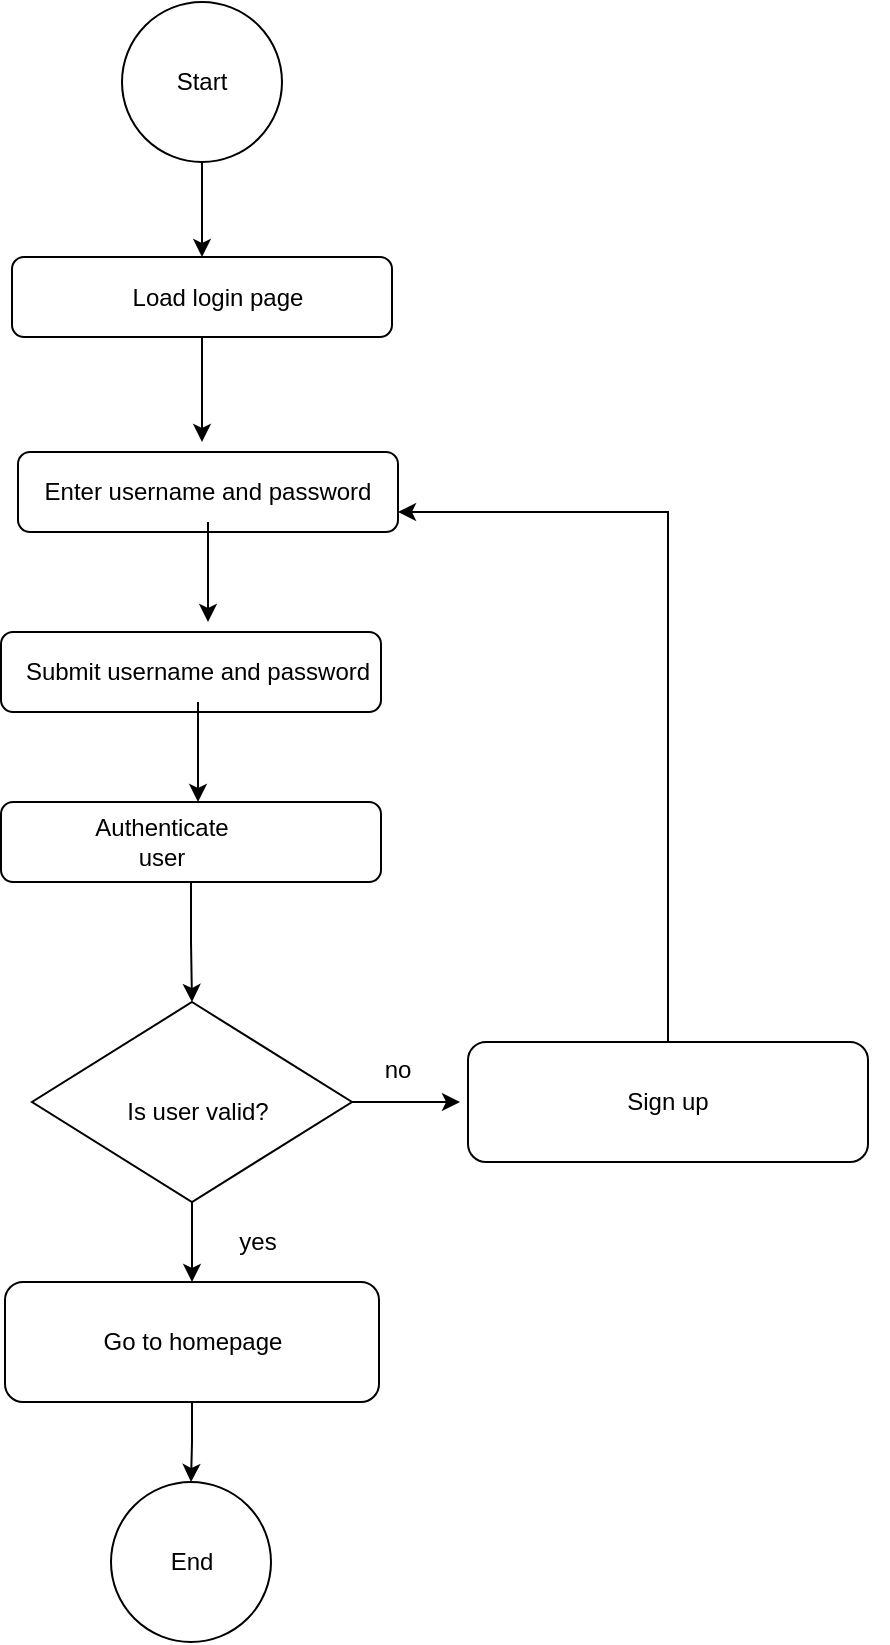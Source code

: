 <mxfile version="10.5.2" type="github"><diagram id="g6Fvudu8cWrQh44y6Sqi" name="Page-1"><mxGraphModel dx="1007" dy="598" grid="1" gridSize="10" guides="1" tooltips="1" connect="1" arrows="1" fold="1" page="1" pageScale="1" pageWidth="827" pageHeight="1169" math="0" shadow="0"><root><mxCell id="0"/><mxCell id="1" parent="0"/><mxCell id="EchRp9glw_atef0QVwfK-31" style="edgeStyle=orthogonalEdgeStyle;rounded=0;orthogonalLoop=1;jettySize=auto;html=1;exitX=0.5;exitY=1;exitDx=0;exitDy=0;entryX=0.5;entryY=0;entryDx=0;entryDy=0;" edge="1" parent="1" source="EchRp9glw_atef0QVwfK-1" target="EchRp9glw_atef0QVwfK-2"><mxGeometry relative="1" as="geometry"/></mxCell><mxCell id="EchRp9glw_atef0QVwfK-1" value="" style="ellipse;whiteSpace=wrap;html=1;aspect=fixed;" vertex="1" parent="1"><mxGeometry x="337" y="40" width="80" height="80" as="geometry"/></mxCell><mxCell id="EchRp9glw_atef0QVwfK-34" style="edgeStyle=orthogonalEdgeStyle;rounded=0;orthogonalLoop=1;jettySize=auto;html=1;exitX=0.5;exitY=1;exitDx=0;exitDy=0;" edge="1" parent="1" source="EchRp9glw_atef0QVwfK-2"><mxGeometry relative="1" as="geometry"><mxPoint x="377" y="260" as="targetPoint"/></mxGeometry></mxCell><mxCell id="EchRp9glw_atef0QVwfK-2" value="" style="rounded=1;whiteSpace=wrap;html=1;" vertex="1" parent="1"><mxGeometry x="282" y="167.5" width="190" height="40" as="geometry"/></mxCell><mxCell id="EchRp9glw_atef0QVwfK-3" value="" style="rounded=1;whiteSpace=wrap;html=1;" vertex="1" parent="1"><mxGeometry x="285" y="265" width="190" height="40" as="geometry"/></mxCell><mxCell id="EchRp9glw_atef0QVwfK-4" value="" style="rounded=1;whiteSpace=wrap;html=1;" vertex="1" parent="1"><mxGeometry x="276.5" y="355" width="190" height="40" as="geometry"/></mxCell><mxCell id="EchRp9glw_atef0QVwfK-39" style="edgeStyle=orthogonalEdgeStyle;rounded=0;orthogonalLoop=1;jettySize=auto;html=1;exitX=1;exitY=0.5;exitDx=0;exitDy=0;" edge="1" parent="1" source="EchRp9glw_atef0QVwfK-5"><mxGeometry relative="1" as="geometry"><mxPoint x="506" y="590" as="targetPoint"/><Array as="points"><mxPoint x="506" y="590"/></Array></mxGeometry></mxCell><mxCell id="EchRp9glw_atef0QVwfK-40" value="" style="edgeStyle=orthogonalEdgeStyle;rounded=0;orthogonalLoop=1;jettySize=auto;html=1;" edge="1" parent="1" source="EchRp9glw_atef0QVwfK-5" target="EchRp9glw_atef0QVwfK-6"><mxGeometry relative="1" as="geometry"/></mxCell><mxCell id="EchRp9glw_atef0QVwfK-5" value="" style="rhombus;whiteSpace=wrap;html=1;" vertex="1" parent="1"><mxGeometry x="292" y="540" width="160" height="100" as="geometry"/></mxCell><mxCell id="EchRp9glw_atef0QVwfK-41" value="" style="edgeStyle=orthogonalEdgeStyle;rounded=0;orthogonalLoop=1;jettySize=auto;html=1;entryX=0.5;entryY=0;entryDx=0;entryDy=0;" edge="1" parent="1" source="EchRp9glw_atef0QVwfK-6" target="EchRp9glw_atef0QVwfK-9"><mxGeometry relative="1" as="geometry"/></mxCell><mxCell id="EchRp9glw_atef0QVwfK-6" value="Go to homepage" style="rounded=1;whiteSpace=wrap;html=1;" vertex="1" parent="1"><mxGeometry x="278.5" y="680" width="187" height="60" as="geometry"/></mxCell><mxCell id="EchRp9glw_atef0QVwfK-38" style="edgeStyle=orthogonalEdgeStyle;rounded=0;orthogonalLoop=1;jettySize=auto;html=1;exitX=0.5;exitY=1;exitDx=0;exitDy=0;entryX=0.5;entryY=0;entryDx=0;entryDy=0;" edge="1" parent="1" source="EchRp9glw_atef0QVwfK-7" target="EchRp9glw_atef0QVwfK-5"><mxGeometry relative="1" as="geometry"/></mxCell><mxCell id="EchRp9glw_atef0QVwfK-7" value="" style="rounded=1;whiteSpace=wrap;html=1;" vertex="1" parent="1"><mxGeometry x="276.5" y="440" width="190" height="40" as="geometry"/></mxCell><mxCell id="EchRp9glw_atef0QVwfK-9" value="" style="ellipse;whiteSpace=wrap;html=1;aspect=fixed;" vertex="1" parent="1"><mxGeometry x="331.5" y="780" width="80" height="80" as="geometry"/></mxCell><mxCell id="EchRp9glw_atef0QVwfK-10" value="Start" style="text;html=1;strokeColor=none;fillColor=none;align=center;verticalAlign=middle;whiteSpace=wrap;rounded=0;" vertex="1" parent="1"><mxGeometry x="357" y="70" width="40" height="20" as="geometry"/></mxCell><mxCell id="EchRp9glw_atef0QVwfK-11" value="End" style="text;html=1;strokeColor=none;fillColor=none;align=center;verticalAlign=middle;whiteSpace=wrap;rounded=0;" vertex="1" parent="1"><mxGeometry x="352" y="810" width="40" height="20" as="geometry"/></mxCell><mxCell id="EchRp9glw_atef0QVwfK-14" value="Authenticate user" style="text;html=1;strokeColor=none;fillColor=none;align=center;verticalAlign=middle;whiteSpace=wrap;rounded=0;direction=south;" vertex="1" parent="1"><mxGeometry x="342" y="365" width="30" height="190" as="geometry"/></mxCell><mxCell id="EchRp9glw_atef0QVwfK-17" value="Load login page" style="text;html=1;strokeColor=none;fillColor=none;align=center;verticalAlign=middle;whiteSpace=wrap;rounded=0;" vertex="1" parent="1"><mxGeometry x="290" y="175" width="190" height="25" as="geometry"/></mxCell><mxCell id="EchRp9glw_atef0QVwfK-33" value="" style="edgeStyle=orthogonalEdgeStyle;rounded=0;orthogonalLoop=1;jettySize=auto;html=1;" edge="1" parent="1" source="EchRp9glw_atef0QVwfK-18"><mxGeometry relative="1" as="geometry"><mxPoint x="380" y="350" as="targetPoint"/><Array as="points"><mxPoint x="380" y="340"/><mxPoint x="380" y="340"/></Array></mxGeometry></mxCell><mxCell id="EchRp9glw_atef0QVwfK-18" value="Enter username and password" style="text;html=1;strokeColor=none;fillColor=none;align=center;verticalAlign=middle;whiteSpace=wrap;rounded=0;direction=south;" vertex="1" parent="1"><mxGeometry x="290" y="270" width="180" height="30" as="geometry"/></mxCell><mxCell id="EchRp9glw_atef0QVwfK-35" value="" style="edgeStyle=orthogonalEdgeStyle;rounded=0;orthogonalLoop=1;jettySize=auto;html=1;" edge="1" parent="1" source="EchRp9glw_atef0QVwfK-19" target="EchRp9glw_atef0QVwfK-7"><mxGeometry relative="1" as="geometry"><Array as="points"><mxPoint x="375" y="430"/><mxPoint x="375" y="430"/></Array></mxGeometry></mxCell><mxCell id="EchRp9glw_atef0QVwfK-19" value="Submit username and password" style="text;html=1;strokeColor=none;fillColor=none;align=center;verticalAlign=middle;whiteSpace=wrap;rounded=0;" vertex="1" parent="1"><mxGeometry x="280" y="360" width="190" height="30" as="geometry"/></mxCell><mxCell id="EchRp9glw_atef0QVwfK-26" value="Text" style="text;html=1;strokeColor=none;fillColor=none;align=center;verticalAlign=middle;whiteSpace=wrap;rounded=0;" vertex="1" parent="1"><mxGeometry x="520" y="560" width="200" height="50" as="geometry"/></mxCell><mxCell id="EchRp9glw_atef0QVwfK-27" value="Is user valid?" style="text;html=1;strokeColor=none;fillColor=none;align=center;verticalAlign=middle;whiteSpace=wrap;rounded=0;" vertex="1" parent="1"><mxGeometry x="310" y="585" width="130" height="20" as="geometry"/></mxCell><mxCell id="EchRp9glw_atef0QVwfK-42" style="edgeStyle=orthogonalEdgeStyle;rounded=0;orthogonalLoop=1;jettySize=auto;html=1;entryX=1;entryY=0.75;entryDx=0;entryDy=0;exitX=0.5;exitY=0;exitDx=0;exitDy=0;" edge="1" parent="1" source="EchRp9glw_atef0QVwfK-28" target="EchRp9glw_atef0QVwfK-3"><mxGeometry relative="1" as="geometry"/></mxCell><mxCell id="EchRp9glw_atef0QVwfK-28" value="Sign up" style="rounded=1;whiteSpace=wrap;html=1;" vertex="1" parent="1"><mxGeometry x="510" y="560" width="200" height="60" as="geometry"/></mxCell><mxCell id="EchRp9glw_atef0QVwfK-43" value="no" style="text;html=1;strokeColor=none;fillColor=none;align=center;verticalAlign=middle;whiteSpace=wrap;rounded=0;" vertex="1" parent="1"><mxGeometry x="455" y="564" width="40" height="20" as="geometry"/></mxCell><mxCell id="EchRp9glw_atef0QVwfK-44" value="yes" style="text;html=1;strokeColor=none;fillColor=none;align=center;verticalAlign=middle;whiteSpace=wrap;rounded=0;" vertex="1" parent="1"><mxGeometry x="385" y="650" width="40" height="20" as="geometry"/></mxCell></root></mxGraphModel></diagram></mxfile>
